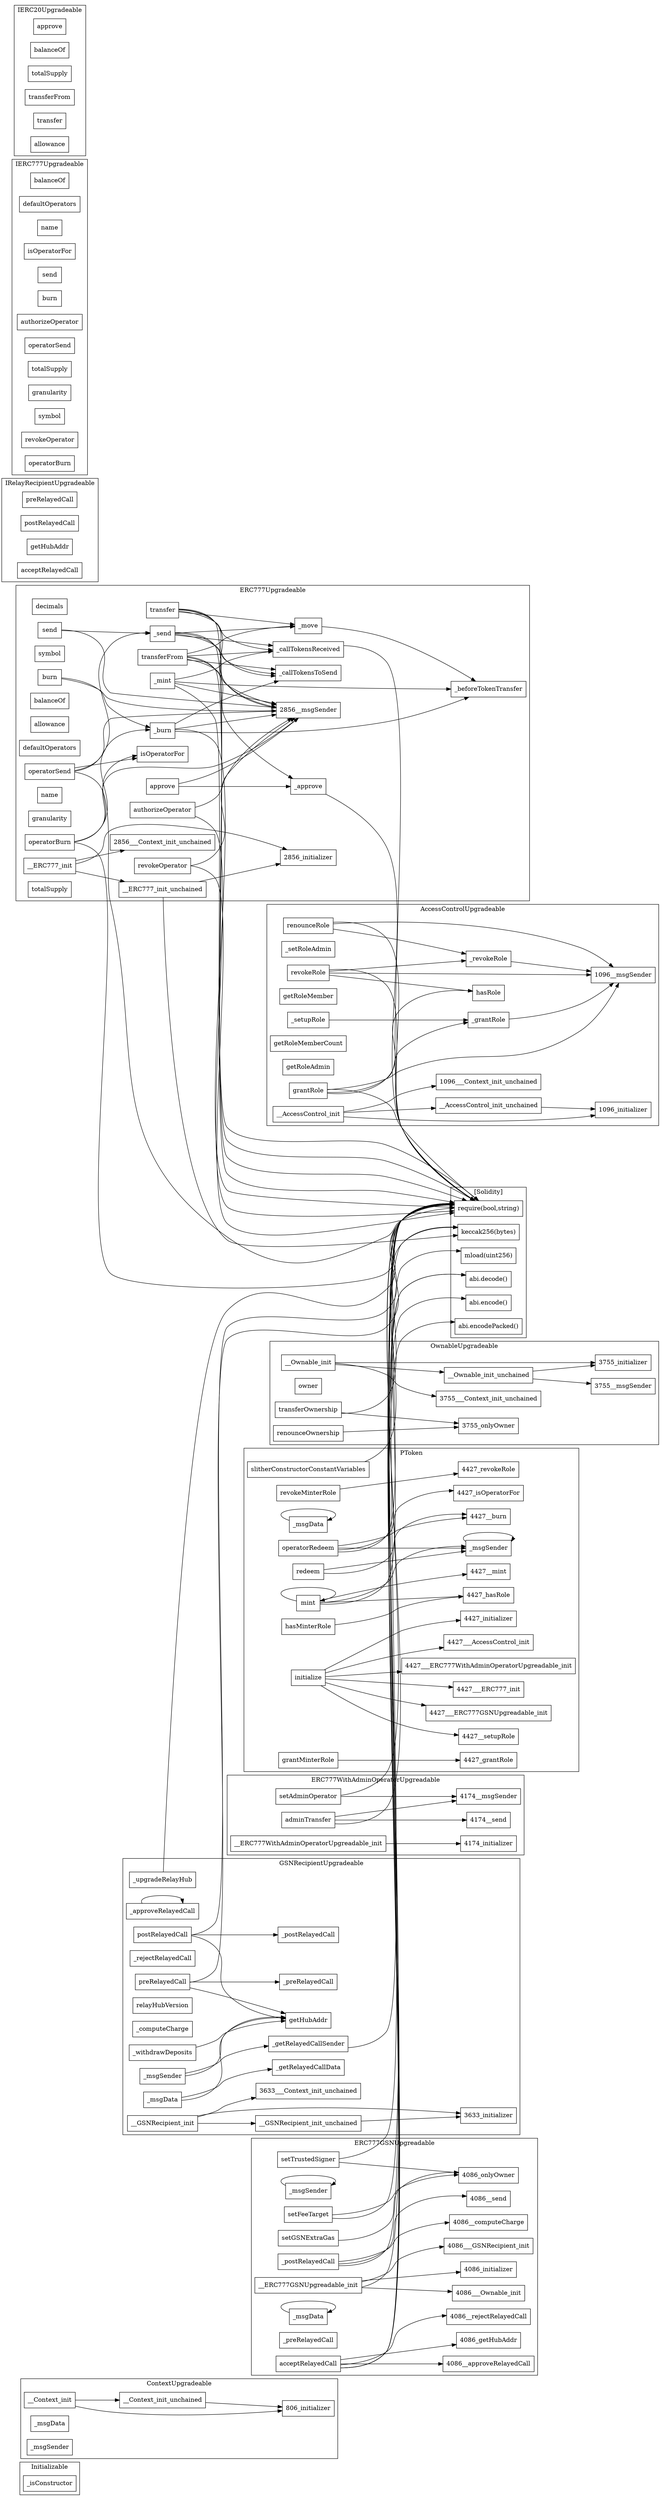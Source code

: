strict digraph {
rankdir="LR"
node [shape=box]
subgraph cluster_293_Initializable {
label = "Initializable"
"293__isConstructor" [label="_isConstructor"]
}subgraph cluster_806_ContextUpgradeable {
label = "ContextUpgradeable"
"806___Context_init_unchained" [label="__Context_init_unchained"]
"806___Context_init" [label="__Context_init"]
"806__msgData" [label="_msgData"]
"806__msgSender" [label="_msgSender"]
"806___Context_init" -> "806___Context_init_unchained"
"806___Context_init" -> "806_initializer"
"806___Context_init_unchained" -> "806_initializer"
}subgraph cluster_2856_ERC777Upgradeable {
label = "ERC777Upgradeable"
"2856_decimals" [label="decimals"]
"2856_authorizeOperator" [label="authorizeOperator"]
"2856_transfer" [label="transfer"]
"2856_operatorBurn" [label="operatorBurn"]
"2856__move" [label="_move"]
"2856__send" [label="_send"]
"2856__callTokensToSend" [label="_callTokensToSend"]
"2856_transferFrom" [label="transferFrom"]
"2856__beforeTokenTransfer" [label="_beforeTokenTransfer"]
"2856___ERC777_init_unchained" [label="__ERC777_init_unchained"]
"2856_symbol" [label="symbol"]
"2856_send" [label="send"]
"2856_balanceOf" [label="balanceOf"]
"2856__callTokensReceived" [label="_callTokensReceived"]
"2856_allowance" [label="allowance"]
"2856__burn" [label="_burn"]
"2856__mint" [label="_mint"]
"2856_defaultOperators" [label="defaultOperators"]
"2856___ERC777_init" [label="__ERC777_init"]
"2856_name" [label="name"]
"2856_isOperatorFor" [label="isOperatorFor"]
"2856_granularity" [label="granularity"]
"2856_burn" [label="burn"]
"2856_revokeOperator" [label="revokeOperator"]
"2856_operatorSend" [label="operatorSend"]
"2856_approve" [label="approve"]
"2856_totalSupply" [label="totalSupply"]
"2856__approve" [label="_approve"]
"2856_transfer" -> "2856__callTokensToSend"
"2856_send" -> "2856__send"
"2856__send" -> "2856__move"
"2856_operatorSend" -> "2856__send"
"2856___ERC777_init" -> "2856_initializer"
"2856___ERC777_init_unchained" -> "2856_initializer"
"2856_operatorSend" -> "2856__msgSender"
"2856__burn" -> "2856__beforeTokenTransfer"
"2856_send" -> "2856__msgSender"
"2856_transferFrom" -> "2856__approve"
"2856_operatorBurn" -> "2856_isOperatorFor"
"2856__mint" -> "2856__callTokensReceived"
"2856__move" -> "2856__beforeTokenTransfer"
"2856__mint" -> "2856__msgSender"
"2856_transferFrom" -> "2856__move"
"2856__send" -> "2856__msgSender"
"2856_transferFrom" -> "2856__callTokensReceived"
"2856__send" -> "2856__callTokensReceived"
"2856_burn" -> "2856__burn"
"2856_transferFrom" -> "2856__msgSender"
"2856_transfer" -> "2856__callTokensReceived"
"2856__send" -> "2856__callTokensToSend"
"2856_operatorBurn" -> "2856__burn"
"2856_revokeOperator" -> "2856__msgSender"
"2856_transferFrom" -> "2856__callTokensToSend"
"2856_approve" -> "2856__msgSender"
"2856_operatorBurn" -> "2856__msgSender"
"2856__burn" -> "2856__callTokensToSend"
"2856_transfer" -> "2856__move"
"2856___ERC777_init" -> "2856___Context_init_unchained"
"2856_approve" -> "2856__approve"
"2856___ERC777_init" -> "2856___ERC777_init_unchained"
"2856__mint" -> "2856__beforeTokenTransfer"
"2856_authorizeOperator" -> "2856__msgSender"
"2856_transfer" -> "2856__msgSender"
"2856__burn" -> "2856__msgSender"
"2856_operatorSend" -> "2856_isOperatorFor"
"2856_burn" -> "2856__msgSender"
}subgraph cluster_3017_IRelayRecipientUpgradeable {
label = "IRelayRecipientUpgradeable"
"3017_preRelayedCall" [label="preRelayedCall"]
"3017_postRelayedCall" [label="postRelayedCall"]
"3017_getHubAddr" [label="getHubAddr"]
"3017_acceptRelayedCall" [label="acceptRelayedCall"]
}subgraph cluster_1096_AccessControlUpgradeable {
label = "AccessControlUpgradeable"
"1096__grantRole" [label="_grantRole"]
"1096_grantRole" [label="grantRole"]
"1096__setRoleAdmin" [label="_setRoleAdmin"]
"1096_renounceRole" [label="renounceRole"]
"1096___AccessControl_init_unchained" [label="__AccessControl_init_unchained"]
"1096_getRoleMember" [label="getRoleMember"]
"1096__setupRole" [label="_setupRole"]
"1096__revokeRole" [label="_revokeRole"]
"1096_getRoleMemberCount" [label="getRoleMemberCount"]
"1096_getRoleAdmin" [label="getRoleAdmin"]
"1096_hasRole" [label="hasRole"]
"1096_revokeRole" [label="revokeRole"]
"1096___AccessControl_init" [label="__AccessControl_init"]
"1096_revokeRole" -> "1096__msgSender"
"1096___AccessControl_init" -> "1096___AccessControl_init_unchained"
"1096_grantRole" -> "1096_hasRole"
"1096__setupRole" -> "1096__grantRole"
"1096_revokeRole" -> "1096_hasRole"
"1096_renounceRole" -> "1096__revokeRole"
"1096__revokeRole" -> "1096__msgSender"
"1096__grantRole" -> "1096__msgSender"
"1096_grantRole" -> "1096__grantRole"
"1096_revokeRole" -> "1096__revokeRole"
"1096_renounceRole" -> "1096__msgSender"
"1096___AccessControl_init" -> "1096_initializer"
"1096___AccessControl_init" -> "1096___Context_init_unchained"
"1096_grantRole" -> "1096__msgSender"
"1096___AccessControl_init_unchained" -> "1096_initializer"
}subgraph cluster_3755_OwnableUpgradeable {
label = "OwnableUpgradeable"
"3755___Ownable_init" [label="__Ownable_init"]
"3755___Ownable_init_unchained" [label="__Ownable_init_unchained"]
"3755_owner" [label="owner"]
"3755_transferOwnership" [label="transferOwnership"]
"3755_renounceOwnership" [label="renounceOwnership"]
"3755___Ownable_init" -> "3755_initializer"
"3755___Ownable_init" -> "3755___Context_init_unchained"
"3755___Ownable_init" -> "3755___Ownable_init_unchained"
"3755_renounceOwnership" -> "3755_onlyOwner"
"3755___Ownable_init_unchained" -> "3755_initializer"
"3755_transferOwnership" -> "3755_onlyOwner"
"3755___Ownable_init_unchained" -> "3755__msgSender"
}subgraph cluster_4427_PToken {
label = "PToken"
"4427__msgSender" [label="_msgSender"]
"4427_redeem" [label="redeem"]
"4427_slitherConstructorConstantVariables" [label="slitherConstructorConstantVariables"]
"4427__msgData" [label="_msgData"]
"4427_revokeMinterRole" [label="revokeMinterRole"]
"4427_mint" [label="mint"]
"4427_initialize" [label="initialize"]
"4427_grantMinterRole" [label="grantMinterRole"]
"4427_operatorRedeem" [label="operatorRedeem"]
"4427_hasMinterRole" [label="hasMinterRole"]
"4427__msgSender" -> "4427__msgSender"
"4427_mint" -> "4427__msgSender"
"4427_mint" -> "4427__mint"
"4427_initialize" -> "4427__setupRole"
"4427_operatorRedeem" -> "4427__msgSender"
"4427_initialize" -> "4427___ERC777GSNUpgreadable_init"
"4427_redeem" -> "4427__burn"
"4427_revokeMinterRole" -> "4427_revokeRole"
"4427_grantMinterRole" -> "4427_grantRole"
"4427_mint" -> "4427_mint"
"4427_operatorRedeem" -> "4427__burn"
"4427_hasMinterRole" -> "4427_hasRole"
"4427_initialize" -> "4427___ERC777_init"
"4427_initialize" -> "4427___ERC777WithAdminOperatorUpgreadable_init"
"4427_redeem" -> "4427__msgSender"
"4427_initialize" -> "4427___AccessControl_init"
"4427_initialize" -> "4427_initializer"
"4427_mint" -> "4427_hasRole"
"4427_operatorRedeem" -> "4427_isOperatorFor"
"4427__msgData" -> "4427__msgData"
}subgraph cluster_4174_ERC777WithAdminOperatorUpgreadable {
label = "ERC777WithAdminOperatorUpgreadable"
"4174_setAdminOperator" [label="setAdminOperator"]
"4174___ERC777WithAdminOperatorUpgreadable_init" [label="__ERC777WithAdminOperatorUpgreadable_init"]
"4174_adminTransfer" [label="adminTransfer"]
"4174_adminTransfer" -> "4174__send"
"4174_setAdminOperator" -> "4174__msgSender"
"4174_adminTransfer" -> "4174__msgSender"
"4174___ERC777WithAdminOperatorUpgreadable_init" -> "4174_initializer"
}subgraph cluster_3633_GSNRecipientUpgradeable {
label = "GSNRecipientUpgradeable"
"3633_postRelayedCall" [label="postRelayedCall"]
"3633___GSNRecipient_init_unchained" [label="__GSNRecipient_init_unchained"]
"3633__postRelayedCall" [label="_postRelayedCall"]
"3633__approveRelayedCall" [label="_approveRelayedCall"]
"3633__upgradeRelayHub" [label="_upgradeRelayHub"]
"3633_getHubAddr" [label="getHubAddr"]
"3633__rejectRelayedCall" [label="_rejectRelayedCall"]
"3633__getRelayedCallSender" [label="_getRelayedCallSender"]
"3633__preRelayedCall" [label="_preRelayedCall"]
"3633__msgSender" [label="_msgSender"]
"3633_relayHubVersion" [label="relayHubVersion"]
"3633__computeCharge" [label="_computeCharge"]
"3633__withdrawDeposits" [label="_withdrawDeposits"]
"3633__getRelayedCallData" [label="_getRelayedCallData"]
"3633__msgData" [label="_msgData"]
"3633_preRelayedCall" [label="preRelayedCall"]
"3633___GSNRecipient_init" [label="__GSNRecipient_init"]
"3633__msgSender" -> "3633_getHubAddr"
"3633__approveRelayedCall" -> "3633__approveRelayedCall"
"3633___GSNRecipient_init" -> "3633_initializer"
"3633__msgData" -> "3633__getRelayedCallData"
"3633___GSNRecipient_init_unchained" -> "3633_initializer"
"3633_preRelayedCall" -> "3633__preRelayedCall"
"3633__msgData" -> "3633_getHubAddr"
"3633___GSNRecipient_init" -> "3633___GSNRecipient_init_unchained"
"3633_preRelayedCall" -> "3633_getHubAddr"
"3633_postRelayedCall" -> "3633__postRelayedCall"
"3633_postRelayedCall" -> "3633_getHubAddr"
"3633__withdrawDeposits" -> "3633_getHubAddr"
"3633__msgSender" -> "3633__getRelayedCallSender"
"3633___GSNRecipient_init" -> "3633___Context_init_unchained"
}subgraph cluster_4086_ERC777GSNUpgreadable {
label = "ERC777GSNUpgreadable"
"4086_setGSNExtraGas" [label="setGSNExtraGas"]
"4086__msgSender" [label="_msgSender"]
"4086_setFeeTarget" [label="setFeeTarget"]
"4086__postRelayedCall" [label="_postRelayedCall"]
"4086___ERC777GSNUpgreadable_init" [label="__ERC777GSNUpgreadable_init"]
"4086_acceptRelayedCall" [label="acceptRelayedCall"]
"4086__msgData" [label="_msgData"]
"4086__preRelayedCall" [label="_preRelayedCall"]
"4086_setTrustedSigner" [label="setTrustedSigner"]
"4086___ERC777GSNUpgreadable_init" -> "4086_initializer"
"4086_setFeeTarget" -> "4086_onlyOwner"
"4086_acceptRelayedCall" -> "4086_getHubAddr"
"4086__msgData" -> "4086__msgData"
"4086___ERC777GSNUpgreadable_init" -> "4086___GSNRecipient_init"
"4086__postRelayedCall" -> "4086__computeCharge"
"4086_acceptRelayedCall" -> "4086__rejectRelayedCall"
"4086_acceptRelayedCall" -> "4086__approveRelayedCall"
"4086__postRelayedCall" -> "4086__send"
"4086__msgSender" -> "4086__msgSender"
"4086___ERC777GSNUpgreadable_init" -> "4086___Ownable_init"
"4086_setTrustedSigner" -> "4086_onlyOwner"
"4086_setGSNExtraGas" -> "4086_onlyOwner"
}subgraph cluster_1240_IERC777Upgradeable {
label = "IERC777Upgradeable"
"1240_balanceOf" [label="balanceOf"]
"1240_defaultOperators" [label="defaultOperators"]
"1240_name" [label="name"]
"1240_isOperatorFor" [label="isOperatorFor"]
"1240_send" [label="send"]
"1240_burn" [label="burn"]
"1240_authorizeOperator" [label="authorizeOperator"]
"1240_operatorSend" [label="operatorSend"]
"1240_totalSupply" [label="totalSupply"]
"1240_granularity" [label="granularity"]
"1240_symbol" [label="symbol"]
"1240_revokeOperator" [label="revokeOperator"]
"1240_operatorBurn" [label="operatorBurn"]
}subgraph cluster_1342_IERC20Upgradeable {
label = "IERC20Upgradeable"
"1342_approve" [label="approve"]
"1342_balanceOf" [label="balanceOf"]
"1342_totalSupply" [label="totalSupply"]
"1342_transferFrom" [label="transferFrom"]
"1342_transfer" [label="transfer"]
"1342_allowance" [label="allowance"]
}subgraph cluster_solidity {
label = "[Solidity]"
"keccak256(bytes)" 
"mload(uint256)" 
"abi.decode()" 
"require(bool,string)" 
"abi.encode()" 
"abi.encodePacked()" 
"2856_authorizeOperator" -> "require(bool,string)"
"2856__send" -> "require(bool,string)"
"4086_acceptRelayedCall" -> "abi.encode()"
"2856__callTokensReceived" -> "require(bool,string)"
"4427_slitherConstructorConstantVariables" -> "keccak256(bytes)"
"4086_acceptRelayedCall" -> "abi.decode()"
"3755_transferOwnership" -> "require(bool,string)"
"4086_setFeeTarget" -> "require(bool,string)"
"1096_grantRole" -> "require(bool,string)"
"2856_operatorSend" -> "require(bool,string)"
"2856___ERC777_init_unchained" -> "keccak256(bytes)"
"4174_adminTransfer" -> "require(bool,string)"
"2856__burn" -> "require(bool,string)"
"4086_setTrustedSigner" -> "require(bool,string)"
"4086__postRelayedCall" -> "abi.decode()"
"4427_operatorRedeem" -> "require(bool,string)"
"4427_mint" -> "require(bool,string)"
"2856__approve" -> "require(bool,string)"
"2856_operatorBurn" -> "require(bool,string)"
"2856_transfer" -> "require(bool,string)"
"2856_revokeOperator" -> "require(bool,string)"
"2856__mint" -> "require(bool,string)"
"3633_postRelayedCall" -> "require(bool,string)"
"1096_revokeRole" -> "require(bool,string)"
"3633__upgradeRelayHub" -> "require(bool,string)"
"4086_acceptRelayedCall" -> "abi.encodePacked()"
"4086___ERC777GSNUpgreadable_init" -> "require(bool,string)"
"3633_preRelayedCall" -> "require(bool,string)"
"2856_transferFrom" -> "require(bool,string)"
"3633__getRelayedCallSender" -> "mload(uint256)"
"1096_renounceRole" -> "require(bool,string)"
"4174_setAdminOperator" -> "require(bool,string)"
"4086_acceptRelayedCall" -> "keccak256(bytes)"
}
}